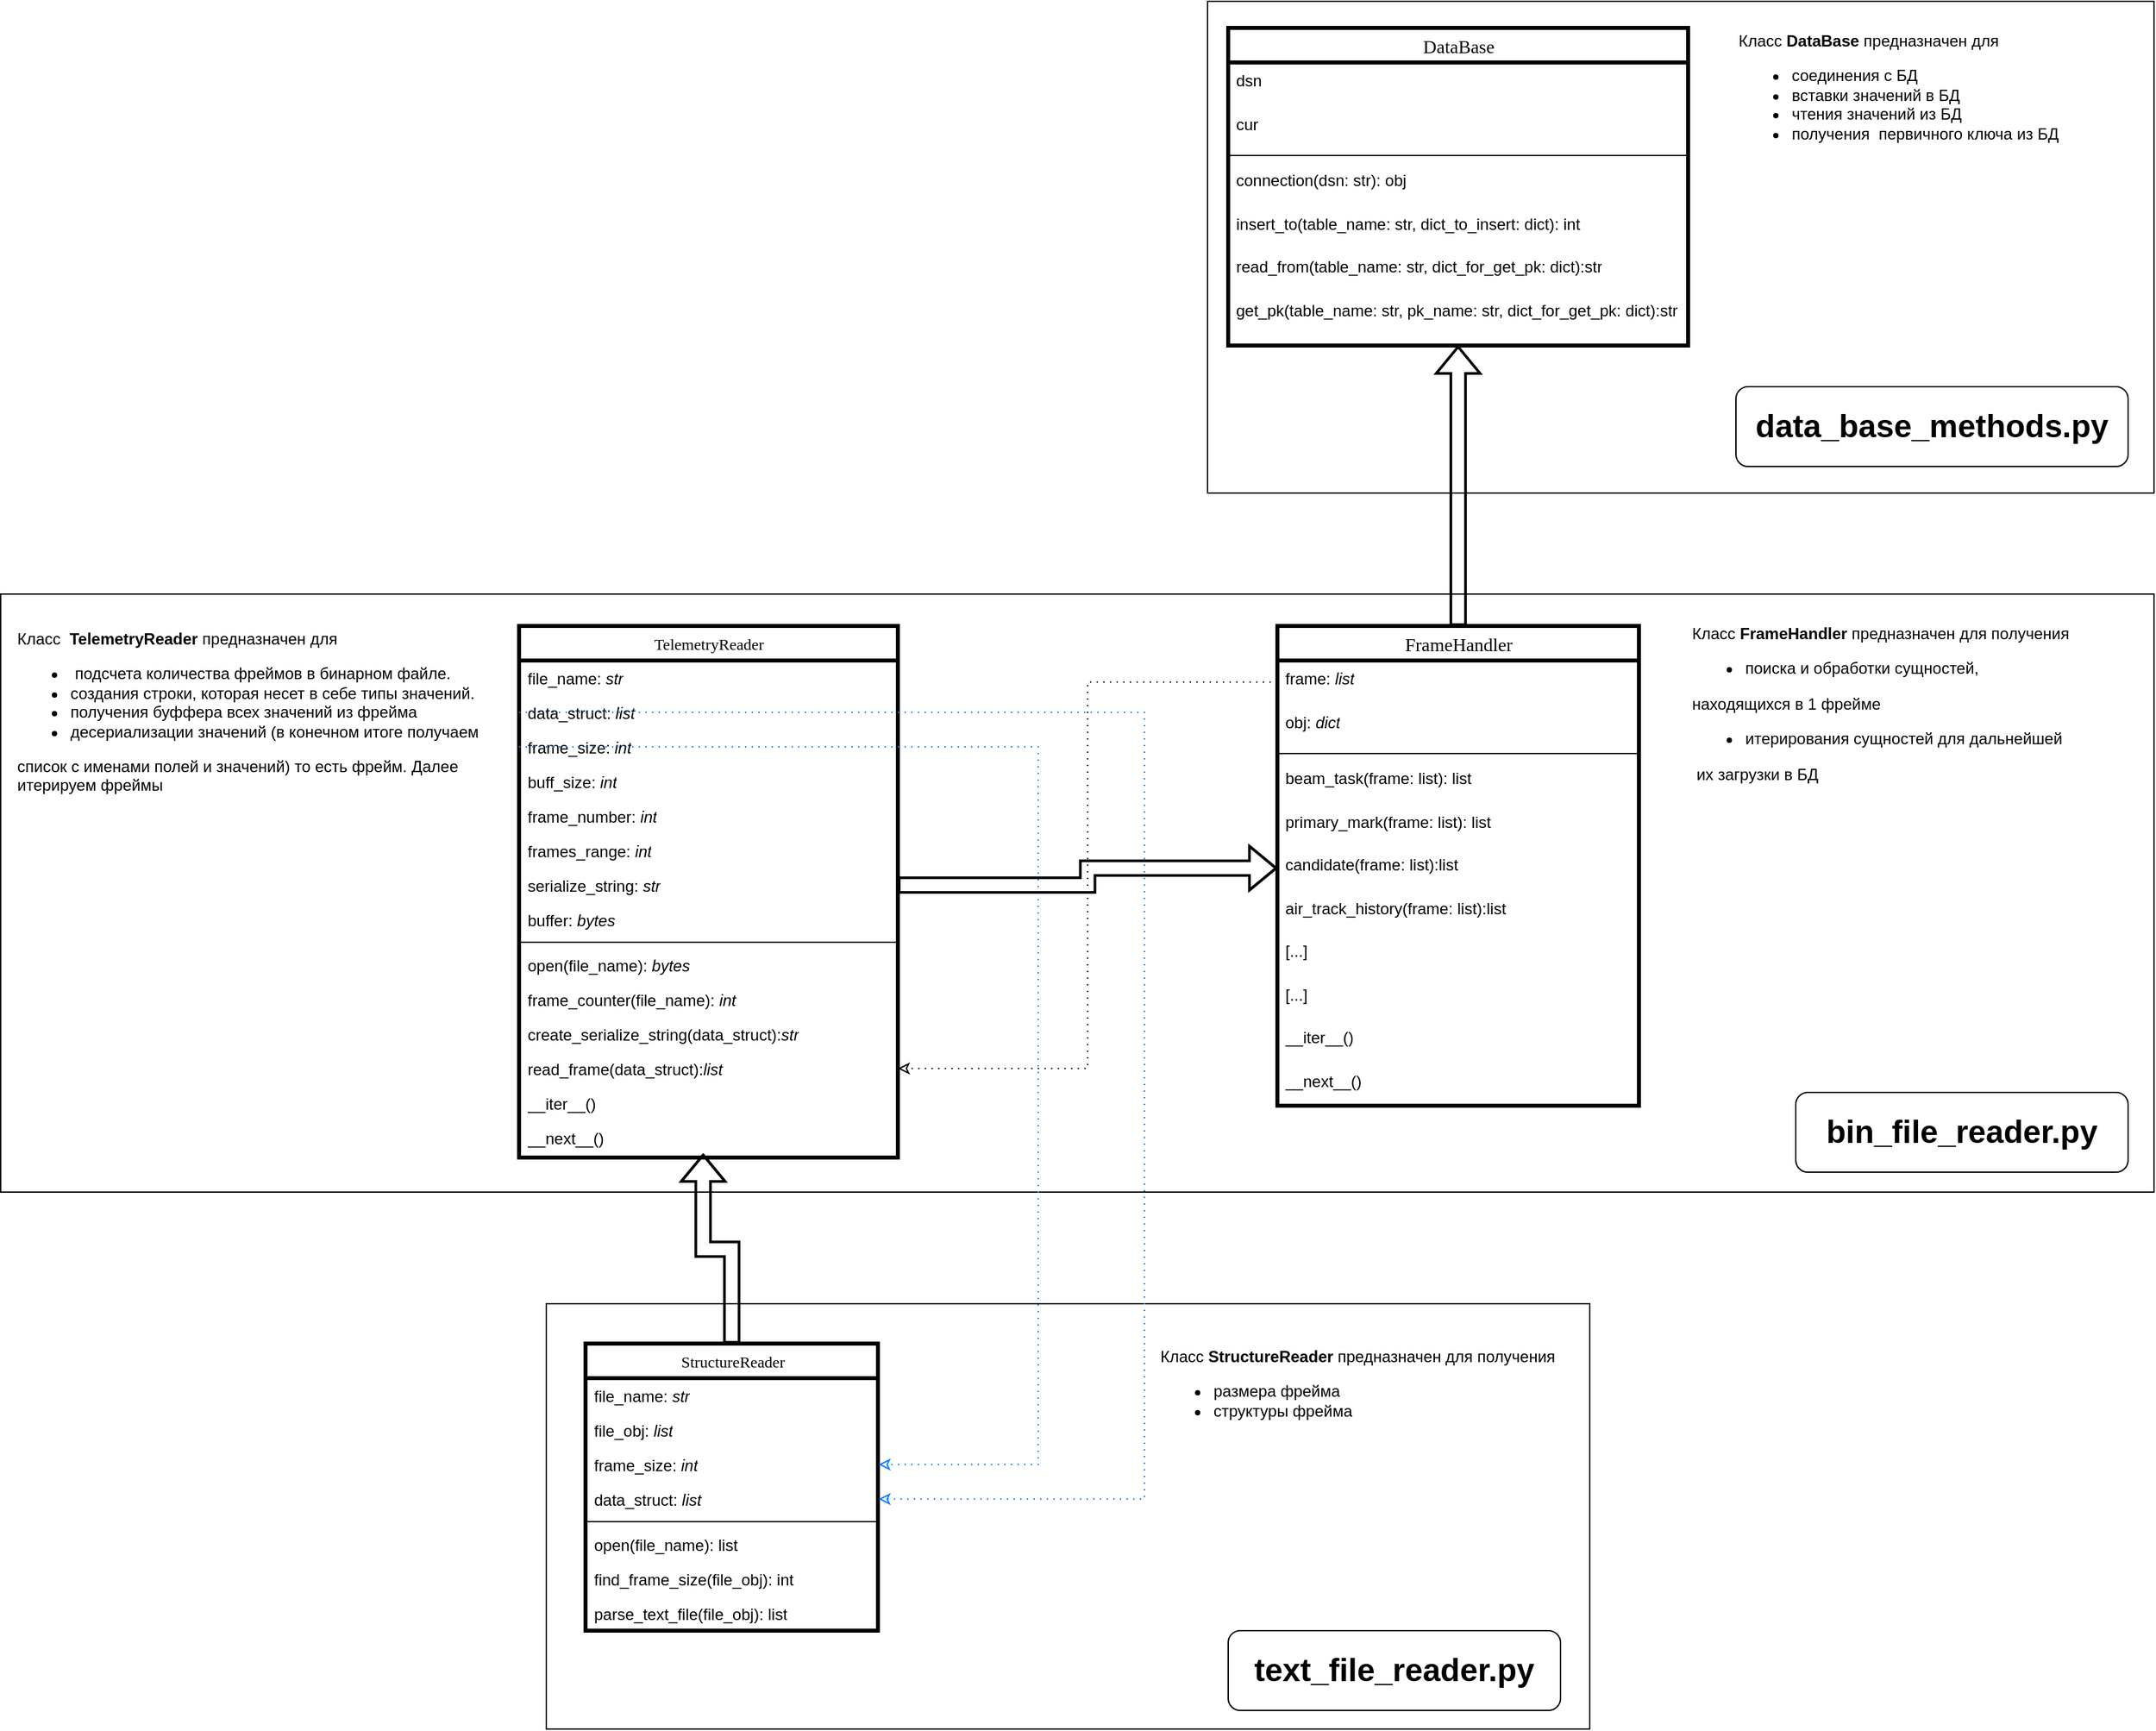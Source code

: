 <mxfile version="12.2.6" type="device" pages="1"><diagram name="Page-1" id="9f46799a-70d6-7492-0946-bef42562c5a5"><mxGraphModel dx="7398" dy="3210" grid="1" gridSize="10" guides="1" tooltips="1" connect="1" arrows="1" fold="1" page="1" pageScale="1" pageWidth="1100" pageHeight="850" background="#ffffff" math="0" shadow="0"><root><mxCell id="0"/><mxCell id="1" parent="0"/><mxCell id="iJf7TwgoHw-Ae5T4y28_-43" value="" style="rounded=0;whiteSpace=wrap;html=1;align=center;" vertex="1" parent="1"><mxGeometry x="-3700" y="-660" width="785" height="320" as="geometry"/></mxCell><mxCell id="iJf7TwgoHw-Ae5T4y28_-23" value="&lt;h1&gt;text_file_reader.py&lt;/h1&gt;" style="rounded=1;whiteSpace=wrap;html=1;" vertex="1" parent="1"><mxGeometry x="-3187" y="-414" width="250" height="60" as="geometry"/></mxCell><mxCell id="iJf7TwgoHw-Ae5T4y28_-103" value="" style="group" vertex="1" connectable="0" parent="1"><mxGeometry x="-3670.5" y="-630" width="220" height="216" as="geometry"/></mxCell><mxCell id="78961159f06e98e8-43" value="&lt;span style=&quot;font-weight: 400&quot;&gt;StructureReader&lt;/span&gt;" style="swimlane;html=1;fontStyle=1;align=center;verticalAlign=top;childLayout=stackLayout;horizontal=1;startSize=26;horizontalStack=0;resizeParent=1;resizeLast=0;collapsible=1;marginBottom=0;swimlaneFillColor=#ffffff;rounded=0;shadow=0;comic=0;labelBackgroundColor=none;strokeWidth=3;fillColor=none;fontFamily=Verdana;fontSize=12;container=0;" parent="iJf7TwgoHw-Ae5T4y28_-103" vertex="1"><mxGeometry width="220" height="216" as="geometry"/></mxCell><mxCell id="78961159f06e98e8-44" value="file_name: &lt;i&gt;str&lt;/i&gt;" style="text;html=1;strokeColor=none;fillColor=none;align=left;verticalAlign=top;spacingLeft=4;spacingRight=4;whiteSpace=wrap;overflow=hidden;rotatable=0;points=[[0,0.5],[1,0.5]];portConstraint=eastwest;" parent="iJf7TwgoHw-Ae5T4y28_-103" vertex="1"><mxGeometry y="26" width="220" height="26" as="geometry"/></mxCell><mxCell id="78961159f06e98e8-45" value="file_obj: &lt;i&gt;list&lt;/i&gt;" style="text;html=1;strokeColor=none;fillColor=none;align=left;verticalAlign=top;spacingLeft=4;spacingRight=4;whiteSpace=wrap;overflow=hidden;rotatable=0;points=[[0,0.5],[1,0.5]];portConstraint=eastwest;" parent="iJf7TwgoHw-Ae5T4y28_-103" vertex="1"><mxGeometry y="52" width="220" height="26" as="geometry"/></mxCell><mxCell id="78961159f06e98e8-49" value="frame_size: &lt;i&gt;int&lt;/i&gt;" style="text;html=1;strokeColor=none;fillColor=none;align=left;verticalAlign=top;spacingLeft=4;spacingRight=4;whiteSpace=wrap;overflow=hidden;rotatable=0;points=[[0,0.5],[1,0.5]];portConstraint=eastwest;" parent="iJf7TwgoHw-Ae5T4y28_-103" vertex="1"><mxGeometry y="78" width="220" height="26" as="geometry"/></mxCell><mxCell id="78961159f06e98e8-50" value="data_struct: &lt;i&gt;list&lt;/i&gt;" style="text;html=1;strokeColor=none;fillColor=none;align=left;verticalAlign=top;spacingLeft=4;spacingRight=4;whiteSpace=wrap;overflow=hidden;rotatable=0;points=[[0,0.5],[1,0.5]];portConstraint=eastwest;" parent="iJf7TwgoHw-Ae5T4y28_-103" vertex="1"><mxGeometry y="104" width="220" height="26" as="geometry"/></mxCell><mxCell id="78961159f06e98e8-51" value="" style="line;html=1;strokeWidth=1;fillColor=none;align=left;verticalAlign=middle;spacingTop=-1;spacingLeft=3;spacingRight=3;rotatable=0;labelPosition=right;points=[];portConstraint=eastwest;" parent="iJf7TwgoHw-Ae5T4y28_-103" vertex="1"><mxGeometry y="130" width="220" height="8" as="geometry"/></mxCell><mxCell id="78961159f06e98e8-52" value="open(file_name): list" style="text;html=1;strokeColor=none;fillColor=none;align=left;verticalAlign=top;spacingLeft=4;spacingRight=4;whiteSpace=wrap;overflow=hidden;rotatable=0;points=[[0,0.5],[1,0.5]];portConstraint=eastwest;" parent="iJf7TwgoHw-Ae5T4y28_-103" vertex="1"><mxGeometry y="138" width="220" height="26" as="geometry"/></mxCell><mxCell id="78961159f06e98e8-53" value="find_frame_size(file_obj): int" style="text;html=1;strokeColor=none;fillColor=none;align=left;verticalAlign=top;spacingLeft=4;spacingRight=4;whiteSpace=wrap;overflow=hidden;rotatable=0;points=[[0,0.5],[1,0.5]];portConstraint=eastwest;" parent="iJf7TwgoHw-Ae5T4y28_-103" vertex="1"><mxGeometry y="164" width="220" height="26" as="geometry"/></mxCell><mxCell id="iJf7TwgoHw-Ae5T4y28_-83" value="parse_text_file(file_obj): list" style="text;html=1;strokeColor=none;fillColor=none;align=left;verticalAlign=top;spacingLeft=4;spacingRight=4;whiteSpace=wrap;overflow=hidden;rotatable=0;points=[[0,0.5],[1,0.5]];portConstraint=eastwest;" vertex="1" parent="iJf7TwgoHw-Ae5T4y28_-103"><mxGeometry y="190" width="220" height="26" as="geometry"/></mxCell><mxCell id="iJf7TwgoHw-Ae5T4y28_-100" value="Класс &lt;b&gt;StructureReader&lt;/b&gt; предназначен для получения &lt;br&gt;&lt;ul&gt;&lt;li&gt;размера фрейма&lt;/li&gt;&lt;li&gt;структуры фрейма&lt;/li&gt;&lt;/ul&gt;" style="text;html=1;resizable=0;points=[];autosize=1;align=left;verticalAlign=top;spacingTop=-4;" vertex="1" parent="1"><mxGeometry x="-3240" y="-630" width="320" height="70" as="geometry"/></mxCell><mxCell id="iJf7TwgoHw-Ae5T4y28_-20" value="" style="rounded=0;whiteSpace=wrap;html=1;align=center;strokeWidth=1;" vertex="1" parent="1"><mxGeometry x="-4110.5" y="-1194" width="1620" height="450" as="geometry"/></mxCell><mxCell id="iJf7TwgoHw-Ae5T4y28_-21" value="&lt;h1&gt;bin_file_reader.py&lt;/h1&gt;" style="rounded=1;whiteSpace=wrap;html=1;" vertex="1" parent="1"><mxGeometry x="-2760" y="-819" width="250" height="60" as="geometry"/></mxCell><mxCell id="iJf7TwgoHw-Ae5T4y28_-2" value="&lt;span style=&quot;font-weight: normal&quot;&gt;TelemetryReader&lt;/span&gt;" style="swimlane;html=1;fontStyle=1;align=center;verticalAlign=top;childLayout=stackLayout;horizontal=1;startSize=26;horizontalStack=0;resizeParent=1;resizeLast=0;collapsible=1;marginBottom=0;swimlaneFillColor=#ffffff;rounded=0;shadow=0;comic=0;labelBackgroundColor=none;strokeWidth=3;fillColor=none;fontFamily=Verdana;fontSize=12" vertex="1" parent="1"><mxGeometry x="-3720.5" y="-1170" width="285" height="400" as="geometry"/></mxCell><mxCell id="iJf7TwgoHw-Ae5T4y28_-3" value="file_name: &lt;i&gt;str&lt;/i&gt;" style="text;html=1;strokeColor=none;fillColor=none;align=left;verticalAlign=top;spacingLeft=4;spacingRight=4;whiteSpace=wrap;overflow=hidden;rotatable=0;points=[[0,0.5],[1,0.5]];portConstraint=eastwest;" vertex="1" parent="iJf7TwgoHw-Ae5T4y28_-2"><mxGeometry y="26" width="285" height="26" as="geometry"/></mxCell><mxCell id="iJf7TwgoHw-Ae5T4y28_-4" value="data_struct: &lt;i&gt;list&lt;/i&gt;" style="text;html=1;strokeColor=none;fillColor=none;align=left;verticalAlign=top;spacingLeft=4;spacingRight=4;whiteSpace=wrap;overflow=hidden;rotatable=0;points=[[0,0.5],[1,0.5]];portConstraint=eastwest;" vertex="1" parent="iJf7TwgoHw-Ae5T4y28_-2"><mxGeometry y="52" width="285" height="26" as="geometry"/></mxCell><mxCell id="iJf7TwgoHw-Ae5T4y28_-5" value="frame_size: &lt;i&gt;int&lt;/i&gt;" style="text;html=1;strokeColor=none;fillColor=none;align=left;verticalAlign=top;spacingLeft=4;spacingRight=4;whiteSpace=wrap;overflow=hidden;rotatable=0;points=[[0,0.5],[1,0.5]];portConstraint=eastwest;" vertex="1" parent="iJf7TwgoHw-Ae5T4y28_-2"><mxGeometry y="78" width="285" height="26" as="geometry"/></mxCell><mxCell id="iJf7TwgoHw-Ae5T4y28_-13" value="buff_size: &lt;i&gt;int&lt;/i&gt;" style="text;html=1;strokeColor=none;fillColor=none;align=left;verticalAlign=top;spacingLeft=4;spacingRight=4;whiteSpace=wrap;overflow=hidden;rotatable=0;points=[[0,0.5],[1,0.5]];portConstraint=eastwest;" vertex="1" parent="iJf7TwgoHw-Ae5T4y28_-2"><mxGeometry y="104" width="285" height="26" as="geometry"/></mxCell><mxCell id="iJf7TwgoHw-Ae5T4y28_-12" value="frame_number: &lt;i&gt;int&lt;/i&gt;" style="text;html=1;strokeColor=none;fillColor=none;align=left;verticalAlign=top;spacingLeft=4;spacingRight=4;whiteSpace=wrap;overflow=hidden;rotatable=0;points=[[0,0.5],[1,0.5]];portConstraint=eastwest;" vertex="1" parent="iJf7TwgoHw-Ae5T4y28_-2"><mxGeometry y="130" width="285" height="26" as="geometry"/></mxCell><mxCell id="iJf7TwgoHw-Ae5T4y28_-15" value="frames_range: &lt;i&gt;int&lt;/i&gt;" style="text;html=1;strokeColor=none;fillColor=none;align=left;verticalAlign=top;spacingLeft=4;spacingRight=4;whiteSpace=wrap;overflow=hidden;rotatable=0;points=[[0,0.5],[1,0.5]];portConstraint=eastwest;" vertex="1" parent="iJf7TwgoHw-Ae5T4y28_-2"><mxGeometry y="156" width="285" height="26" as="geometry"/></mxCell><mxCell id="iJf7TwgoHw-Ae5T4y28_-14" value="serialize_string: &lt;i&gt;str&lt;/i&gt;" style="text;html=1;strokeColor=none;fillColor=none;align=left;verticalAlign=top;spacingLeft=4;spacingRight=4;whiteSpace=wrap;overflow=hidden;rotatable=0;points=[[0,0.5],[1,0.5]];portConstraint=eastwest;" vertex="1" parent="iJf7TwgoHw-Ae5T4y28_-2"><mxGeometry y="182" width="285" height="26" as="geometry"/></mxCell><mxCell id="iJf7TwgoHw-Ae5T4y28_-19" value="buffer: &lt;i&gt;bytes&lt;/i&gt;" style="text;html=1;strokeColor=none;fillColor=none;align=left;verticalAlign=top;spacingLeft=4;spacingRight=4;whiteSpace=wrap;overflow=hidden;rotatable=0;points=[[0,0.5],[1,0.5]];portConstraint=eastwest;" vertex="1" parent="iJf7TwgoHw-Ae5T4y28_-2"><mxGeometry y="208" width="285" height="26" as="geometry"/></mxCell><mxCell id="iJf7TwgoHw-Ae5T4y28_-7" value="" style="line;html=1;strokeWidth=1;fillColor=none;align=left;verticalAlign=middle;spacingTop=-1;spacingLeft=3;spacingRight=3;rotatable=0;labelPosition=right;points=[];portConstraint=eastwest;" vertex="1" parent="iJf7TwgoHw-Ae5T4y28_-2"><mxGeometry y="234" width="285" height="8" as="geometry"/></mxCell><mxCell id="iJf7TwgoHw-Ae5T4y28_-8" value="open(file_name): &lt;i&gt;bytes&lt;/i&gt;" style="text;html=1;strokeColor=none;fillColor=none;align=left;verticalAlign=top;spacingLeft=4;spacingRight=4;whiteSpace=wrap;overflow=hidden;rotatable=0;points=[[0,0.5],[1,0.5]];portConstraint=eastwest;" vertex="1" parent="iJf7TwgoHw-Ae5T4y28_-2"><mxGeometry y="242" width="285" height="26" as="geometry"/></mxCell><mxCell id="iJf7TwgoHw-Ae5T4y28_-9" value="frame_counter(file_name): &lt;i&gt;int&lt;/i&gt;" style="text;html=1;strokeColor=none;fillColor=none;align=left;verticalAlign=top;spacingLeft=4;spacingRight=4;whiteSpace=wrap;overflow=hidden;rotatable=0;points=[[0,0.5],[1,0.5]];portConstraint=eastwest;" vertex="1" parent="iJf7TwgoHw-Ae5T4y28_-2"><mxGeometry y="268" width="285" height="26" as="geometry"/></mxCell><mxCell id="iJf7TwgoHw-Ae5T4y28_-10" value="create_serialize_string(data_struct):&lt;i&gt;str&lt;/i&gt;" style="text;html=1;strokeColor=none;fillColor=none;align=left;verticalAlign=top;spacingLeft=4;spacingRight=4;whiteSpace=wrap;overflow=hidden;rotatable=0;points=[[0,0.5],[1,0.5]];portConstraint=eastwest;" vertex="1" parent="iJf7TwgoHw-Ae5T4y28_-2"><mxGeometry y="294" width="285" height="26" as="geometry"/></mxCell><mxCell id="iJf7TwgoHw-Ae5T4y28_-16" value="read_frame(data_struct):&lt;i&gt;list&lt;/i&gt;" style="text;html=1;strokeColor=none;fillColor=none;align=left;verticalAlign=top;spacingLeft=4;spacingRight=4;whiteSpace=wrap;overflow=hidden;rotatable=0;points=[[0,0.5],[1,0.5]];portConstraint=eastwest;" vertex="1" parent="iJf7TwgoHw-Ae5T4y28_-2"><mxGeometry y="320" width="285" height="26" as="geometry"/></mxCell><mxCell id="iJf7TwgoHw-Ae5T4y28_-17" value="__iter__()" style="text;html=1;strokeColor=none;fillColor=none;align=left;verticalAlign=top;spacingLeft=4;spacingRight=4;whiteSpace=wrap;overflow=hidden;rotatable=0;points=[[0,0.5],[1,0.5]];portConstraint=eastwest;" vertex="1" parent="iJf7TwgoHw-Ae5T4y28_-2"><mxGeometry y="346" width="285" height="26" as="geometry"/></mxCell><mxCell id="iJf7TwgoHw-Ae5T4y28_-18" value="__next__()" style="text;html=1;strokeColor=none;fillColor=none;align=left;verticalAlign=top;spacingLeft=4;spacingRight=4;whiteSpace=wrap;overflow=hidden;rotatable=0;points=[[0,0.5],[1,0.5]];portConstraint=eastwest;" vertex="1" parent="iJf7TwgoHw-Ae5T4y28_-2"><mxGeometry y="372" width="285" height="26" as="geometry"/></mxCell><mxCell id="iJf7TwgoHw-Ae5T4y28_-68" value="&lt;span style=&quot;font-weight: normal&quot;&gt;&lt;font style=&quot;font-size: 14px&quot;&gt;FrameHandler&lt;/font&gt;&lt;/span&gt;" style="swimlane;html=1;fontStyle=1;align=center;verticalAlign=top;childLayout=stackLayout;horizontal=1;startSize=26;horizontalStack=0;resizeParent=1;resizeLast=0;collapsible=1;marginBottom=0;swimlaneFillColor=#ffffff;rounded=0;shadow=0;comic=0;labelBackgroundColor=none;strokeWidth=3;fillColor=none;fontFamily=Verdana;fontSize=12;glass=0;" vertex="1" parent="1"><mxGeometry x="-3150" y="-1170" width="272" height="361" as="geometry"/></mxCell><mxCell id="iJf7TwgoHw-Ae5T4y28_-69" value="frame: &lt;i&gt;list&lt;/i&gt;" style="text;html=1;strokeColor=none;fillColor=none;align=left;verticalAlign=top;spacingLeft=4;spacingRight=4;whiteSpace=wrap;overflow=hidden;rotatable=0;points=[[0,0.5],[1,0.5]];portConstraint=eastwest;" vertex="1" parent="iJf7TwgoHw-Ae5T4y28_-68"><mxGeometry y="26" width="272" height="32.5" as="geometry"/></mxCell><mxCell id="iJf7TwgoHw-Ae5T4y28_-70" value="obj: &lt;i&gt;dict&lt;/i&gt;" style="text;html=1;strokeColor=none;fillColor=none;align=left;verticalAlign=top;spacingLeft=4;spacingRight=4;whiteSpace=wrap;overflow=hidden;rotatable=0;points=[[0,0.5],[1,0.5]];portConstraint=eastwest;" vertex="1" parent="iJf7TwgoHw-Ae5T4y28_-68"><mxGeometry y="58.5" width="272" height="32.5" as="geometry"/></mxCell><mxCell id="iJf7TwgoHw-Ae5T4y28_-71" value="" style="line;html=1;strokeWidth=1;fillColor=none;align=left;verticalAlign=middle;spacingTop=-1;spacingLeft=3;spacingRight=3;rotatable=0;labelPosition=right;points=[];portConstraint=eastwest;" vertex="1" parent="iJf7TwgoHw-Ae5T4y28_-68"><mxGeometry y="91" width="272" height="10.0" as="geometry"/></mxCell><mxCell id="iJf7TwgoHw-Ae5T4y28_-72" value="beam_task(frame: list): list" style="text;html=1;strokeColor=none;fillColor=none;align=left;verticalAlign=top;spacingLeft=4;spacingRight=4;whiteSpace=wrap;overflow=hidden;rotatable=0;points=[[0,0.5],[1,0.5]];portConstraint=eastwest;" vertex="1" parent="iJf7TwgoHw-Ae5T4y28_-68"><mxGeometry y="101" width="272" height="32.5" as="geometry"/></mxCell><mxCell id="iJf7TwgoHw-Ae5T4y28_-73" value="primary_mark(frame: list&lt;span&gt;): list&lt;/span&gt;" style="text;html=1;strokeColor=none;fillColor=none;align=left;verticalAlign=top;spacingLeft=4;spacingRight=4;whiteSpace=wrap;overflow=hidden;rotatable=0;points=[[0,0.5],[1,0.5]];portConstraint=eastwest;" vertex="1" parent="iJf7TwgoHw-Ae5T4y28_-68"><mxGeometry y="133.5" width="272" height="32.5" as="geometry"/></mxCell><mxCell id="iJf7TwgoHw-Ae5T4y28_-74" value="candidate(frame: list&lt;span&gt;):list&lt;/span&gt;" style="text;html=1;strokeColor=none;fillColor=none;align=left;verticalAlign=top;spacingLeft=4;spacingRight=4;whiteSpace=wrap;overflow=hidden;rotatable=0;points=[[0,0.5],[1,0.5]];portConstraint=eastwest;" vertex="1" parent="iJf7TwgoHw-Ae5T4y28_-68"><mxGeometry y="166" width="272" height="32.5" as="geometry"/></mxCell><mxCell id="iJf7TwgoHw-Ae5T4y28_-76" value="air_track_history(frame: list&lt;span&gt;):list&lt;/span&gt;" style="text;html=1;strokeColor=none;fillColor=none;align=left;verticalAlign=top;spacingLeft=4;spacingRight=4;whiteSpace=wrap;overflow=hidden;rotatable=0;points=[[0,0.5],[1,0.5]];portConstraint=eastwest;" vertex="1" parent="iJf7TwgoHw-Ae5T4y28_-68"><mxGeometry y="198.5" width="272" height="32.5" as="geometry"/></mxCell><mxCell id="iJf7TwgoHw-Ae5T4y28_-77" value="[...]" style="text;html=1;strokeColor=none;fillColor=none;align=left;verticalAlign=top;spacingLeft=4;spacingRight=4;whiteSpace=wrap;overflow=hidden;rotatable=0;points=[[0,0.5],[1,0.5]];portConstraint=eastwest;" vertex="1" parent="iJf7TwgoHw-Ae5T4y28_-68"><mxGeometry y="231" width="272" height="32.5" as="geometry"/></mxCell><mxCell id="iJf7TwgoHw-Ae5T4y28_-109" value="[...]" style="text;html=1;strokeColor=none;fillColor=none;align=left;verticalAlign=top;spacingLeft=4;spacingRight=4;whiteSpace=wrap;overflow=hidden;rotatable=0;points=[[0,0.5],[1,0.5]];portConstraint=eastwest;" vertex="1" parent="iJf7TwgoHw-Ae5T4y28_-68"><mxGeometry y="263.5" width="272" height="32.5" as="geometry"/></mxCell><mxCell id="iJf7TwgoHw-Ae5T4y28_-78" value="__iter__()" style="text;html=1;strokeColor=none;fillColor=none;align=left;verticalAlign=top;spacingLeft=4;spacingRight=4;whiteSpace=wrap;overflow=hidden;rotatable=0;points=[[0,0.5],[1,0.5]];portConstraint=eastwest;" vertex="1" parent="iJf7TwgoHw-Ae5T4y28_-68"><mxGeometry y="296" width="272" height="32.5" as="geometry"/></mxCell><mxCell id="iJf7TwgoHw-Ae5T4y28_-79" value="__next__()" style="text;html=1;strokeColor=none;fillColor=none;align=left;verticalAlign=top;spacingLeft=4;spacingRight=4;whiteSpace=wrap;overflow=hidden;rotatable=0;points=[[0,0.5],[1,0.5]];portConstraint=eastwest;" vertex="1" parent="iJf7TwgoHw-Ae5T4y28_-68"><mxGeometry y="328.5" width="272" height="32.5" as="geometry"/></mxCell><mxCell id="iJf7TwgoHw-Ae5T4y28_-88" style="edgeStyle=orthogonalEdgeStyle;rounded=0;orthogonalLoop=1;jettySize=auto;html=1;endArrow=classic;endFill=0;strokeWidth=1;dashed=1;dashPattern=1 4;" edge="1" parent="1" source="iJf7TwgoHw-Ae5T4y28_-69" target="iJf7TwgoHw-Ae5T4y28_-16"><mxGeometry relative="1" as="geometry"/></mxCell><mxCell id="iJf7TwgoHw-Ae5T4y28_-86" style="edgeStyle=orthogonalEdgeStyle;rounded=0;orthogonalLoop=1;jettySize=auto;html=1;exitX=0;exitY=0.5;exitDx=0;exitDy=0;endArrow=classic;endFill=0;strokeWidth=1;dashed=1;dashPattern=1 4;strokeColor=#007FFF;" edge="1" parent="1" source="iJf7TwgoHw-Ae5T4y28_-5"><mxGeometry relative="1" as="geometry"><mxPoint x="-3450" y="-539" as="targetPoint"/><Array as="points"><mxPoint x="-3330" y="-1079"/><mxPoint x="-3330" y="-539"/></Array></mxGeometry></mxCell><mxCell id="iJf7TwgoHw-Ae5T4y28_-87" style="edgeStyle=orthogonalEdgeStyle;rounded=0;orthogonalLoop=1;jettySize=auto;html=1;exitX=0;exitY=0.5;exitDx=0;exitDy=0;endArrow=classic;endFill=0;strokeWidth=1;dashed=1;dashPattern=1 4;strokeColor=#007FFF;" edge="1" parent="1" source="iJf7TwgoHw-Ae5T4y28_-4"><mxGeometry relative="1" as="geometry"><mxPoint x="-3450" y="-513" as="targetPoint"/><Array as="points"><mxPoint x="-3250" y="-1105"/><mxPoint x="-3250" y="-513"/></Array></mxGeometry></mxCell><mxCell id="iJf7TwgoHw-Ae5T4y28_-47" value="" style="rounded=0;whiteSpace=wrap;html=1;align=center;" vertex="1" parent="1"><mxGeometry x="-3202.5" y="-1640" width="712" height="370" as="geometry"/></mxCell><mxCell id="iJf7TwgoHw-Ae5T4y28_-48" value="&lt;h1&gt;data_base_methods.py&lt;/h1&gt;" style="rounded=1;whiteSpace=wrap;html=1;" vertex="1" parent="1"><mxGeometry x="-2805" y="-1350" width="295" height="60" as="geometry"/></mxCell><mxCell id="iJf7TwgoHw-Ae5T4y28_-49" value="&lt;span style=&quot;font-weight: normal&quot;&gt;&lt;font style=&quot;font-size: 14px&quot;&gt;DataBase&lt;/font&gt;&lt;/span&gt;" style="swimlane;html=1;fontStyle=1;align=center;verticalAlign=top;childLayout=stackLayout;horizontal=1;startSize=26;horizontalStack=0;resizeParent=1;resizeLast=0;collapsible=1;marginBottom=0;swimlaneFillColor=#ffffff;rounded=0;shadow=0;comic=0;labelBackgroundColor=none;strokeWidth=3;fillColor=none;fontFamily=Verdana;fontSize=12" vertex="1" parent="1"><mxGeometry x="-3187" y="-1620" width="346" height="239" as="geometry"/></mxCell><mxCell id="iJf7TwgoHw-Ae5T4y28_-50" value="dsn" style="text;html=1;strokeColor=none;fillColor=none;align=left;verticalAlign=top;spacingLeft=4;spacingRight=4;whiteSpace=wrap;overflow=hidden;rotatable=0;points=[[0,0.5],[1,0.5]];portConstraint=eastwest;" vertex="1" parent="iJf7TwgoHw-Ae5T4y28_-49"><mxGeometry y="26" width="346" height="32.5" as="geometry"/></mxCell><mxCell id="iJf7TwgoHw-Ae5T4y28_-51" value="cur" style="text;html=1;strokeColor=none;fillColor=none;align=left;verticalAlign=top;spacingLeft=4;spacingRight=4;whiteSpace=wrap;overflow=hidden;rotatable=0;points=[[0,0.5],[1,0.5]];portConstraint=eastwest;" vertex="1" parent="iJf7TwgoHw-Ae5T4y28_-49"><mxGeometry y="58.5" width="346" height="32.5" as="geometry"/></mxCell><mxCell id="iJf7TwgoHw-Ae5T4y28_-58" value="" style="line;html=1;strokeWidth=1;fillColor=none;align=left;verticalAlign=middle;spacingTop=-1;spacingLeft=3;spacingRight=3;rotatable=0;labelPosition=right;points=[];portConstraint=eastwest;" vertex="1" parent="iJf7TwgoHw-Ae5T4y28_-49"><mxGeometry y="91" width="346" height="10.0" as="geometry"/></mxCell><mxCell id="iJf7TwgoHw-Ae5T4y28_-59" value="connection(dsn: str): obj" style="text;html=1;strokeColor=none;fillColor=none;align=left;verticalAlign=top;spacingLeft=4;spacingRight=4;whiteSpace=wrap;overflow=hidden;rotatable=0;points=[[0,0.5],[1,0.5]];portConstraint=eastwest;" vertex="1" parent="iJf7TwgoHw-Ae5T4y28_-49"><mxGeometry y="101" width="346" height="32.5" as="geometry"/></mxCell><mxCell id="iJf7TwgoHw-Ae5T4y28_-60" value="insert_to(table_name: str, dict_to_insert: dict&lt;span&gt;): int&lt;/span&gt;" style="text;html=1;strokeColor=none;fillColor=none;align=left;verticalAlign=top;spacingLeft=4;spacingRight=4;whiteSpace=wrap;overflow=hidden;rotatable=0;points=[[0,0.5],[1,0.5]];portConstraint=eastwest;" vertex="1" parent="iJf7TwgoHw-Ae5T4y28_-49"><mxGeometry y="133.5" width="346" height="32.5" as="geometry"/></mxCell><mxCell id="iJf7TwgoHw-Ae5T4y28_-61" value="read_from(table_name: str, dict_for_get_pk: dict&lt;span&gt;):str&lt;/span&gt;" style="text;html=1;strokeColor=none;fillColor=none;align=left;verticalAlign=top;spacingLeft=4;spacingRight=4;whiteSpace=wrap;overflow=hidden;rotatable=0;points=[[0,0.5],[1,0.5]];portConstraint=eastwest;" vertex="1" parent="iJf7TwgoHw-Ae5T4y28_-49"><mxGeometry y="166" width="346" height="32.5" as="geometry"/></mxCell><mxCell id="iJf7TwgoHw-Ae5T4y28_-62" value="get_pk(table_name: str, pk_name: str, dict_for_get_pk: dict&lt;span&gt;):str&lt;/span&gt;" style="text;html=1;strokeColor=none;fillColor=none;align=left;verticalAlign=top;spacingLeft=4;spacingRight=4;whiteSpace=wrap;overflow=hidden;rotatable=0;points=[[0,0.5],[1,0.5]];portConstraint=eastwest;" vertex="1" parent="iJf7TwgoHw-Ae5T4y28_-49"><mxGeometry y="198.5" width="346" height="32.5" as="geometry"/></mxCell><mxCell id="iJf7TwgoHw-Ae5T4y28_-106" value="Класс&amp;nbsp; &lt;b&gt;TelemetryReader&lt;/b&gt; предназначен для&lt;br&gt;&lt;ul&gt;&lt;li&gt;&lt;span&gt;&amp;nbsp;подсчета количества фреймов в бинарном файле.&lt;/span&gt;&lt;/li&gt;&lt;li&gt;&lt;span&gt;создания строки, которая несет в себе типы значений.&lt;/span&gt;&lt;/li&gt;&lt;li&gt;&lt;span&gt;получения буффера всех значений из фрейма&lt;/span&gt;&lt;/li&gt;&lt;li&gt;&lt;span&gt;десериализации значений (в конечном итоге получаем&amp;nbsp;&lt;/span&gt;&lt;/li&gt;&lt;/ul&gt;&lt;span&gt;список с именами полей и значений) то есть фрейм. Далее&amp;nbsp;&lt;br&gt;&lt;/span&gt;итерируем фреймы" style="text;html=1;resizable=0;points=[];autosize=1;align=left;verticalAlign=top;spacingTop=-4;" vertex="1" parent="1"><mxGeometry x="-4100" y="-1170" width="370" height="120" as="geometry"/></mxCell><mxCell id="iJf7TwgoHw-Ae5T4y28_-108" value="Класс &lt;b&gt;FrameHandler&lt;/b&gt;&amp;nbsp;предназначен для получения &lt;br&gt;&lt;ul&gt;&lt;li&gt;поиска и обработки сущностей,&amp;nbsp;&lt;/li&gt;&lt;/ul&gt;&lt;span&gt;находящихся в 1 фрейме&lt;br&gt;&lt;ul&gt;&lt;li&gt;итерирования сущностей для дальнейшей&lt;/li&gt;&lt;/ul&gt;&lt;/span&gt;&lt;span&gt;&amp;nbsp;их загрузки&amp;nbsp;&lt;/span&gt;&lt;span&gt;в БД&lt;/span&gt;&lt;span&gt;&lt;br&gt;&lt;/span&gt;" style="text;html=1;resizable=0;points=[];autosize=1;align=left;verticalAlign=top;spacingTop=-4;" vertex="1" parent="1"><mxGeometry x="-2840.5" y="-1174" width="300" height="120" as="geometry"/></mxCell><mxCell id="iJf7TwgoHw-Ae5T4y28_-110" style="edgeStyle=orthogonalEdgeStyle;rounded=0;orthogonalLoop=1;jettySize=auto;html=1;entryX=0.486;entryY=0.962;entryDx=0;entryDy=0;entryPerimeter=0;endArrow=block;endFill=0;strokeColor=#000305;strokeWidth=2;shape=flexArrow;" edge="1" parent="1" source="78961159f06e98e8-43" target="iJf7TwgoHw-Ae5T4y28_-18"><mxGeometry relative="1" as="geometry"/></mxCell><mxCell id="iJf7TwgoHw-Ae5T4y28_-111" style="edgeStyle=orthogonalEdgeStyle;shape=flexArrow;rounded=0;orthogonalLoop=1;jettySize=auto;html=1;endArrow=block;endFill=0;strokeColor=#000305;strokeWidth=2;" edge="1" parent="1" source="iJf7TwgoHw-Ae5T4y28_-14" target="iJf7TwgoHw-Ae5T4y28_-74"><mxGeometry relative="1" as="geometry"/></mxCell><mxCell id="iJf7TwgoHw-Ae5T4y28_-112" style="edgeStyle=orthogonalEdgeStyle;shape=flexArrow;rounded=0;orthogonalLoop=1;jettySize=auto;html=1;exitX=0.5;exitY=0;exitDx=0;exitDy=0;entryX=0.5;entryY=1;entryDx=0;entryDy=0;endArrow=block;endFill=0;strokeColor=#000305;strokeWidth=2;" edge="1" parent="1" source="iJf7TwgoHw-Ae5T4y28_-68" target="iJf7TwgoHw-Ae5T4y28_-49"><mxGeometry relative="1" as="geometry"/></mxCell><mxCell id="iJf7TwgoHw-Ae5T4y28_-113" value="Класс &lt;b&gt;DataBase&amp;nbsp;&lt;/b&gt;предназначен для&lt;br&gt;&lt;ul&gt;&lt;li&gt;соединения с БД&lt;/li&gt;&lt;li&gt;вставки значений в БД&lt;/li&gt;&lt;li&gt;чтения значений из БД&amp;nbsp;&lt;/li&gt;&lt;li&gt;получения&amp;nbsp; первичного ключа из БД&lt;/li&gt;&lt;/ul&gt;" style="text;html=1;resizable=0;points=[];autosize=1;align=left;verticalAlign=top;spacingTop=-4;" vertex="1" parent="1"><mxGeometry x="-2805" y="-1620.5" width="260" height="100" as="geometry"/></mxCell></root></mxGraphModel></diagram></mxfile>